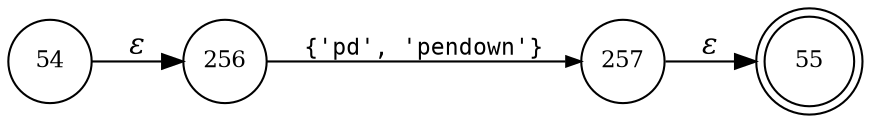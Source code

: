 digraph ATN {
rankdir=LR;
s55[fontsize=11, label="55", shape=doublecircle, fixedsize=true, width=.6];
s256[fontsize=11,label="256", shape=circle, fixedsize=true, width=.55, peripheries=1];
s257[fontsize=11,label="257", shape=circle, fixedsize=true, width=.55, peripheries=1];
s54[fontsize=11,label="54", shape=circle, fixedsize=true, width=.55, peripheries=1];
s54 -> s256 [fontname="Times-Italic", label="&epsilon;"];
s256 -> s257 [fontsize=11, fontname="Courier", arrowsize=.7, label = "{'pd', 'pendown'}", arrowhead = normal];
s257 -> s55 [fontname="Times-Italic", label="&epsilon;"];
}